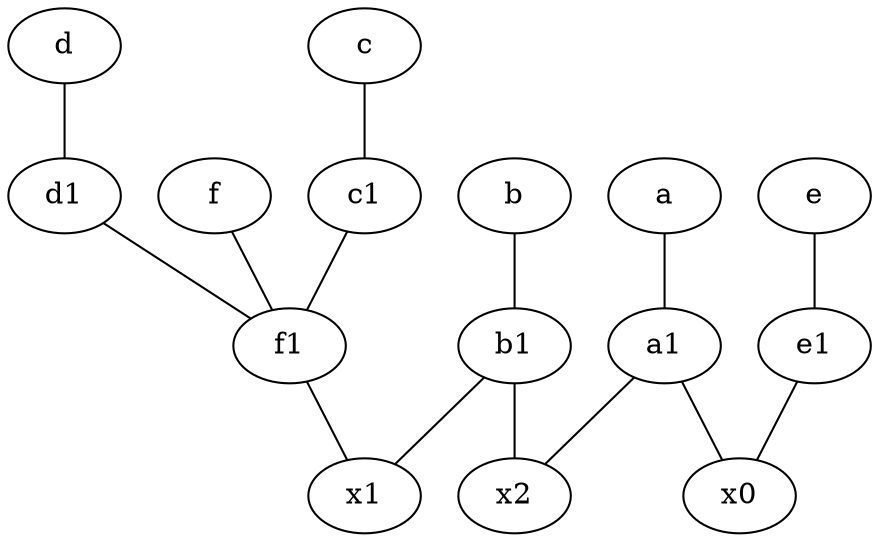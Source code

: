 graph {
	node [labelfontsize=50]
	b [labelfontsize=50 pos="10,4!"]
	b1 [labelfontsize=50 pos="9,4!"]
	f1 [labelfontsize=50 pos="3,8!"]
	x2 [labelfontsize=50]
	e1 [labelfontsize=50 pos="7,7!"]
	c1 [labelfontsize=50 pos="4.5,3!"]
	x0 [labelfontsize=50]
	a1 [labelfontsize=50 pos="8,3!"]
	x1 [labelfontsize=50]
	d1 [labelfontsize=50 pos="3,5!"]
	b -- b1
	c -- c1
	d1 -- f1
	f -- f1
	a1 -- x2
	e -- e1
	a -- a1
	c1 -- f1
	d -- d1
	e1 -- x0
	a1 -- x0
	b1 -- x2
	b1 -- x1
	f1 -- x1
}
